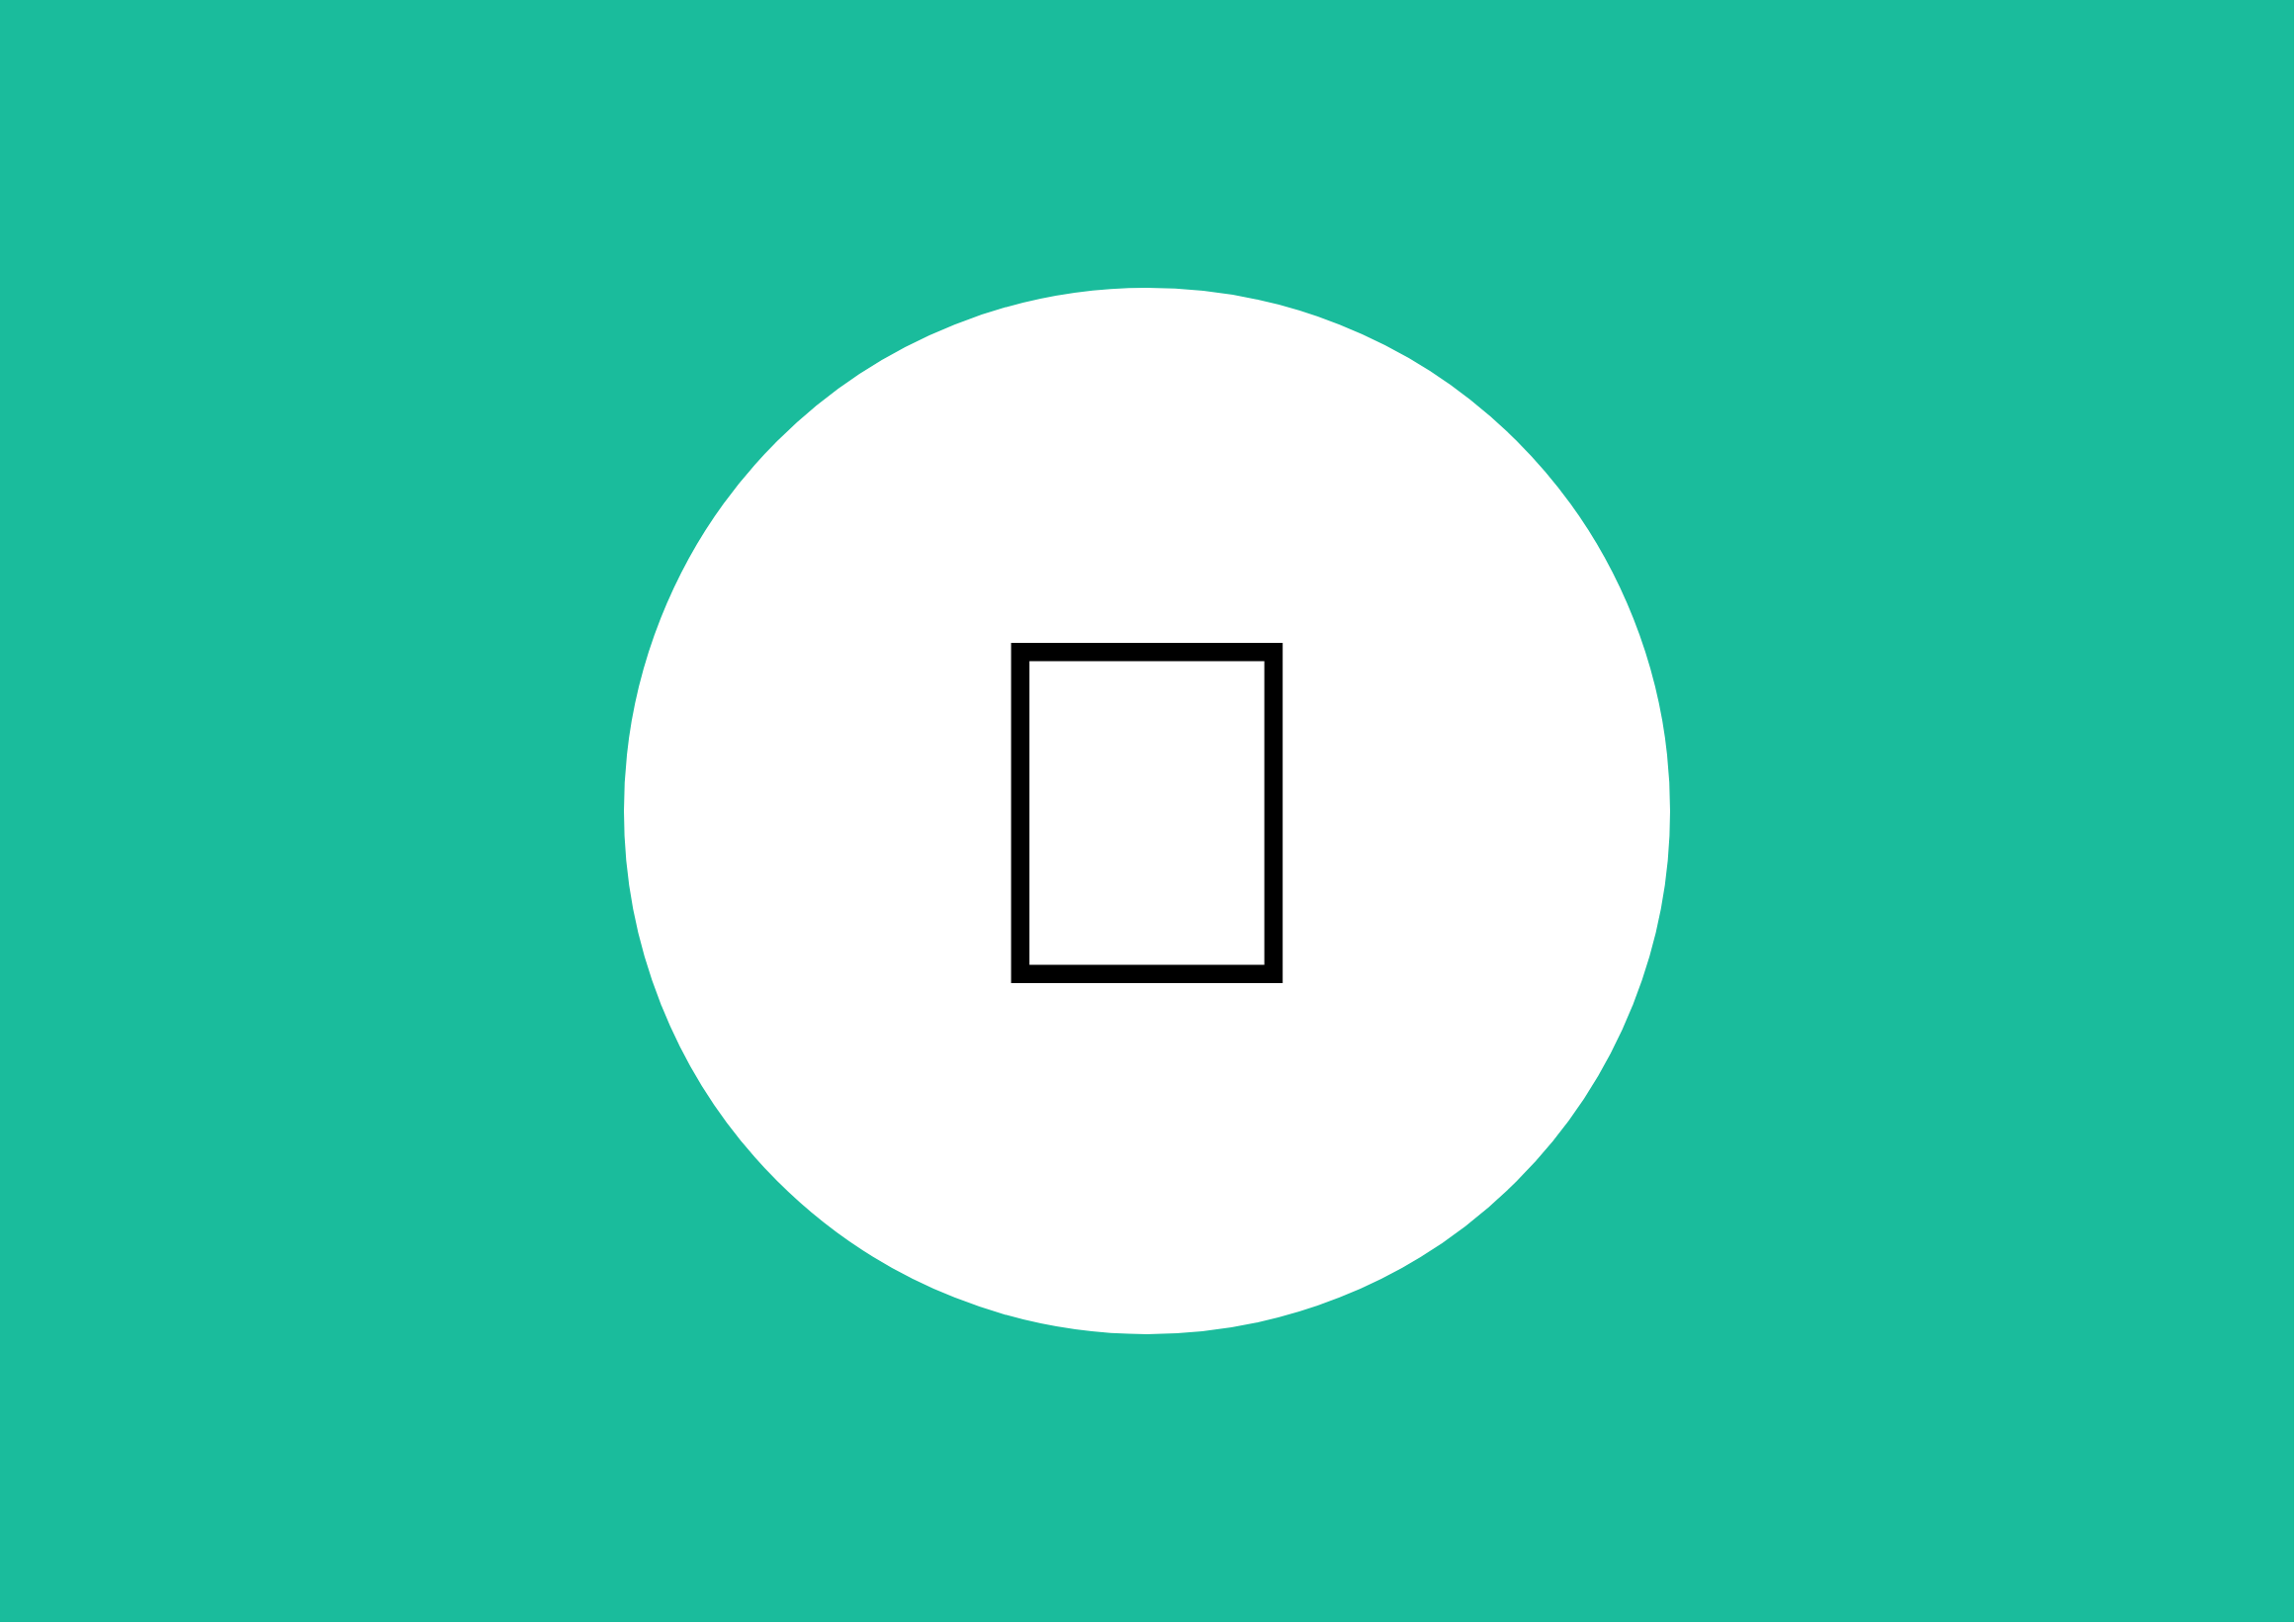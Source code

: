 <mxfile version="24.0.4" type="device">
  <diagram name="Page-1" id="MQbIgiZocyk_pTRY4y90">
    <mxGraphModel dx="1050" dy="621" grid="1" gridSize="10" guides="1" tooltips="1" connect="1" arrows="1" fold="1" page="1" pageScale="1" pageWidth="1169" pageHeight="827" math="0" shadow="0">
      <root>
        <mxCell id="0" />
        <mxCell id="1" parent="0" />
        <mxCell id="euxrha2cAjoXXrgxE2Pz-1" value="" style="rounded=0;whiteSpace=wrap;html=1;strokeColor=none;strokeWidth=9;fillColor=#1abc9c;" parent="1" vertex="1">
          <mxGeometry width="1160" height="820" as="geometry" />
        </mxCell>
        <mxCell id="euxrha2cAjoXXrgxE2Pz-3" value="" style="ellipse;whiteSpace=wrap;html=1;aspect=fixed;strokeWidth=9;strokeColor=#FFFFFF;fillColor=default;" parent="1" vertex="1">
          <mxGeometry x="320" y="150" width="520" height="520" as="geometry" />
        </mxCell>
        <mxCell id="euxrha2cAjoXXrgxE2Pz-2" value="&lt;font style=&quot;font-size: 250px;&quot;&gt;💎&lt;/font&gt;" style="text;html=1;align=center;verticalAlign=middle;whiteSpace=wrap;rounded=0;" parent="1" vertex="1">
          <mxGeometry x="175" y="285" width="810" height="250" as="geometry" />
        </mxCell>
      </root>
    </mxGraphModel>
  </diagram>
</mxfile>
